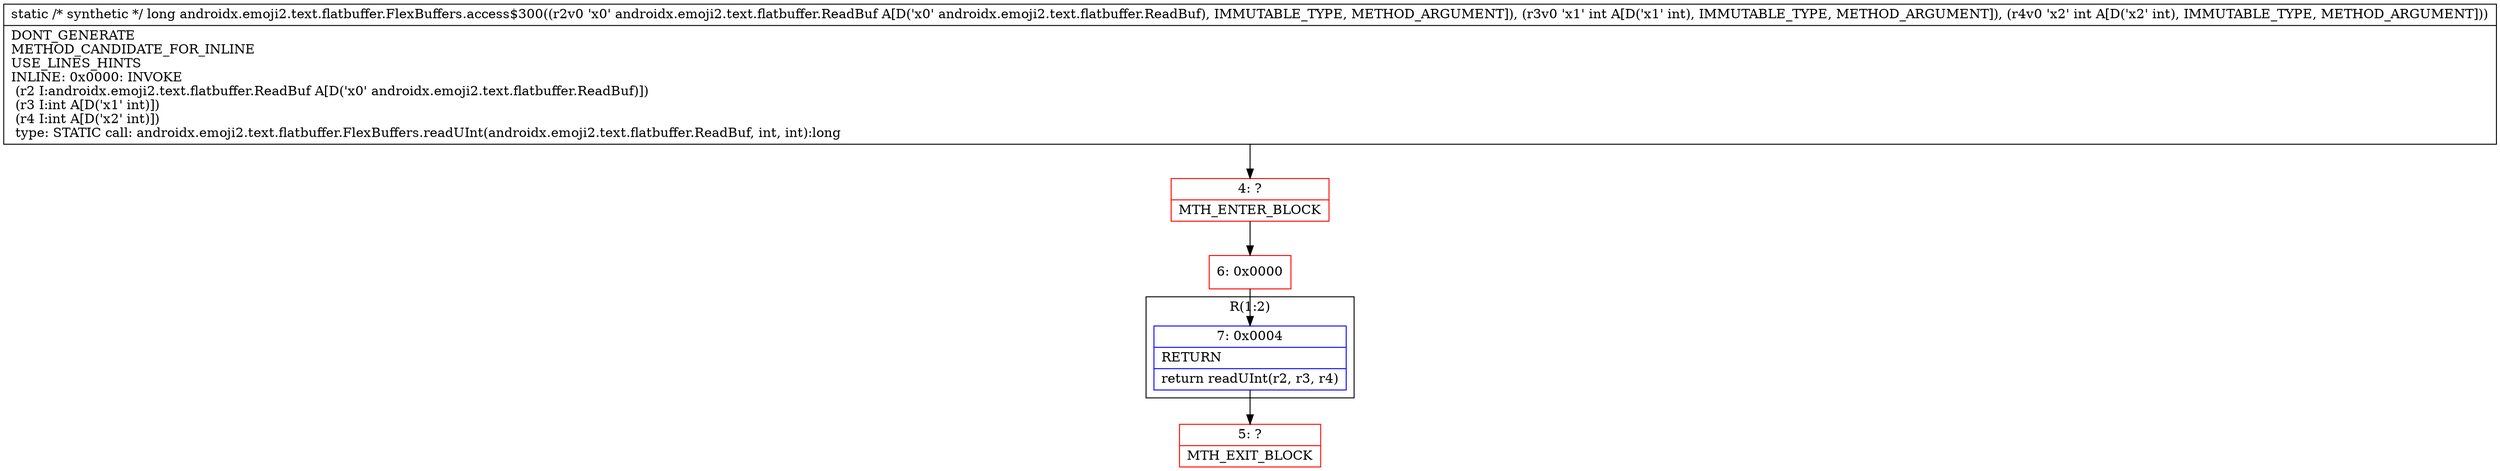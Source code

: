 digraph "CFG forandroidx.emoji2.text.flatbuffer.FlexBuffers.access$300(Landroidx\/emoji2\/text\/flatbuffer\/ReadBuf;II)J" {
subgraph cluster_Region_557659432 {
label = "R(1:2)";
node [shape=record,color=blue];
Node_7 [shape=record,label="{7\:\ 0x0004|RETURN\l|return readUInt(r2, r3, r4)\l}"];
}
Node_4 [shape=record,color=red,label="{4\:\ ?|MTH_ENTER_BLOCK\l}"];
Node_6 [shape=record,color=red,label="{6\:\ 0x0000}"];
Node_5 [shape=record,color=red,label="{5\:\ ?|MTH_EXIT_BLOCK\l}"];
MethodNode[shape=record,label="{static \/* synthetic *\/ long androidx.emoji2.text.flatbuffer.FlexBuffers.access$300((r2v0 'x0' androidx.emoji2.text.flatbuffer.ReadBuf A[D('x0' androidx.emoji2.text.flatbuffer.ReadBuf), IMMUTABLE_TYPE, METHOD_ARGUMENT]), (r3v0 'x1' int A[D('x1' int), IMMUTABLE_TYPE, METHOD_ARGUMENT]), (r4v0 'x2' int A[D('x2' int), IMMUTABLE_TYPE, METHOD_ARGUMENT]))  | DONT_GENERATE\lMETHOD_CANDIDATE_FOR_INLINE\lUSE_LINES_HINTS\lINLINE: 0x0000: INVOKE  \l  (r2 I:androidx.emoji2.text.flatbuffer.ReadBuf A[D('x0' androidx.emoji2.text.flatbuffer.ReadBuf)])\l  (r3 I:int A[D('x1' int)])\l  (r4 I:int A[D('x2' int)])\l type: STATIC call: androidx.emoji2.text.flatbuffer.FlexBuffers.readUInt(androidx.emoji2.text.flatbuffer.ReadBuf, int, int):long\l}"];
MethodNode -> Node_4;Node_7 -> Node_5;
Node_4 -> Node_6;
Node_6 -> Node_7;
}

